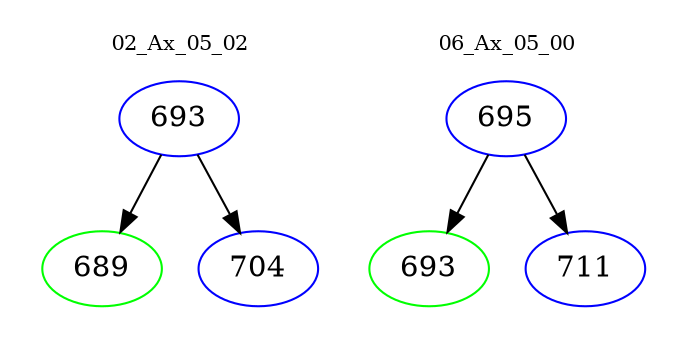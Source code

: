 digraph{
subgraph cluster_0 {
color = white
label = "02_Ax_05_02";
fontsize=10;
T0_693 [label="693", color="blue"]
T0_693 -> T0_689 [color="black"]
T0_689 [label="689", color="green"]
T0_693 -> T0_704 [color="black"]
T0_704 [label="704", color="blue"]
}
subgraph cluster_1 {
color = white
label = "06_Ax_05_00";
fontsize=10;
T1_695 [label="695", color="blue"]
T1_695 -> T1_693 [color="black"]
T1_693 [label="693", color="green"]
T1_695 -> T1_711 [color="black"]
T1_711 [label="711", color="blue"]
}
}
